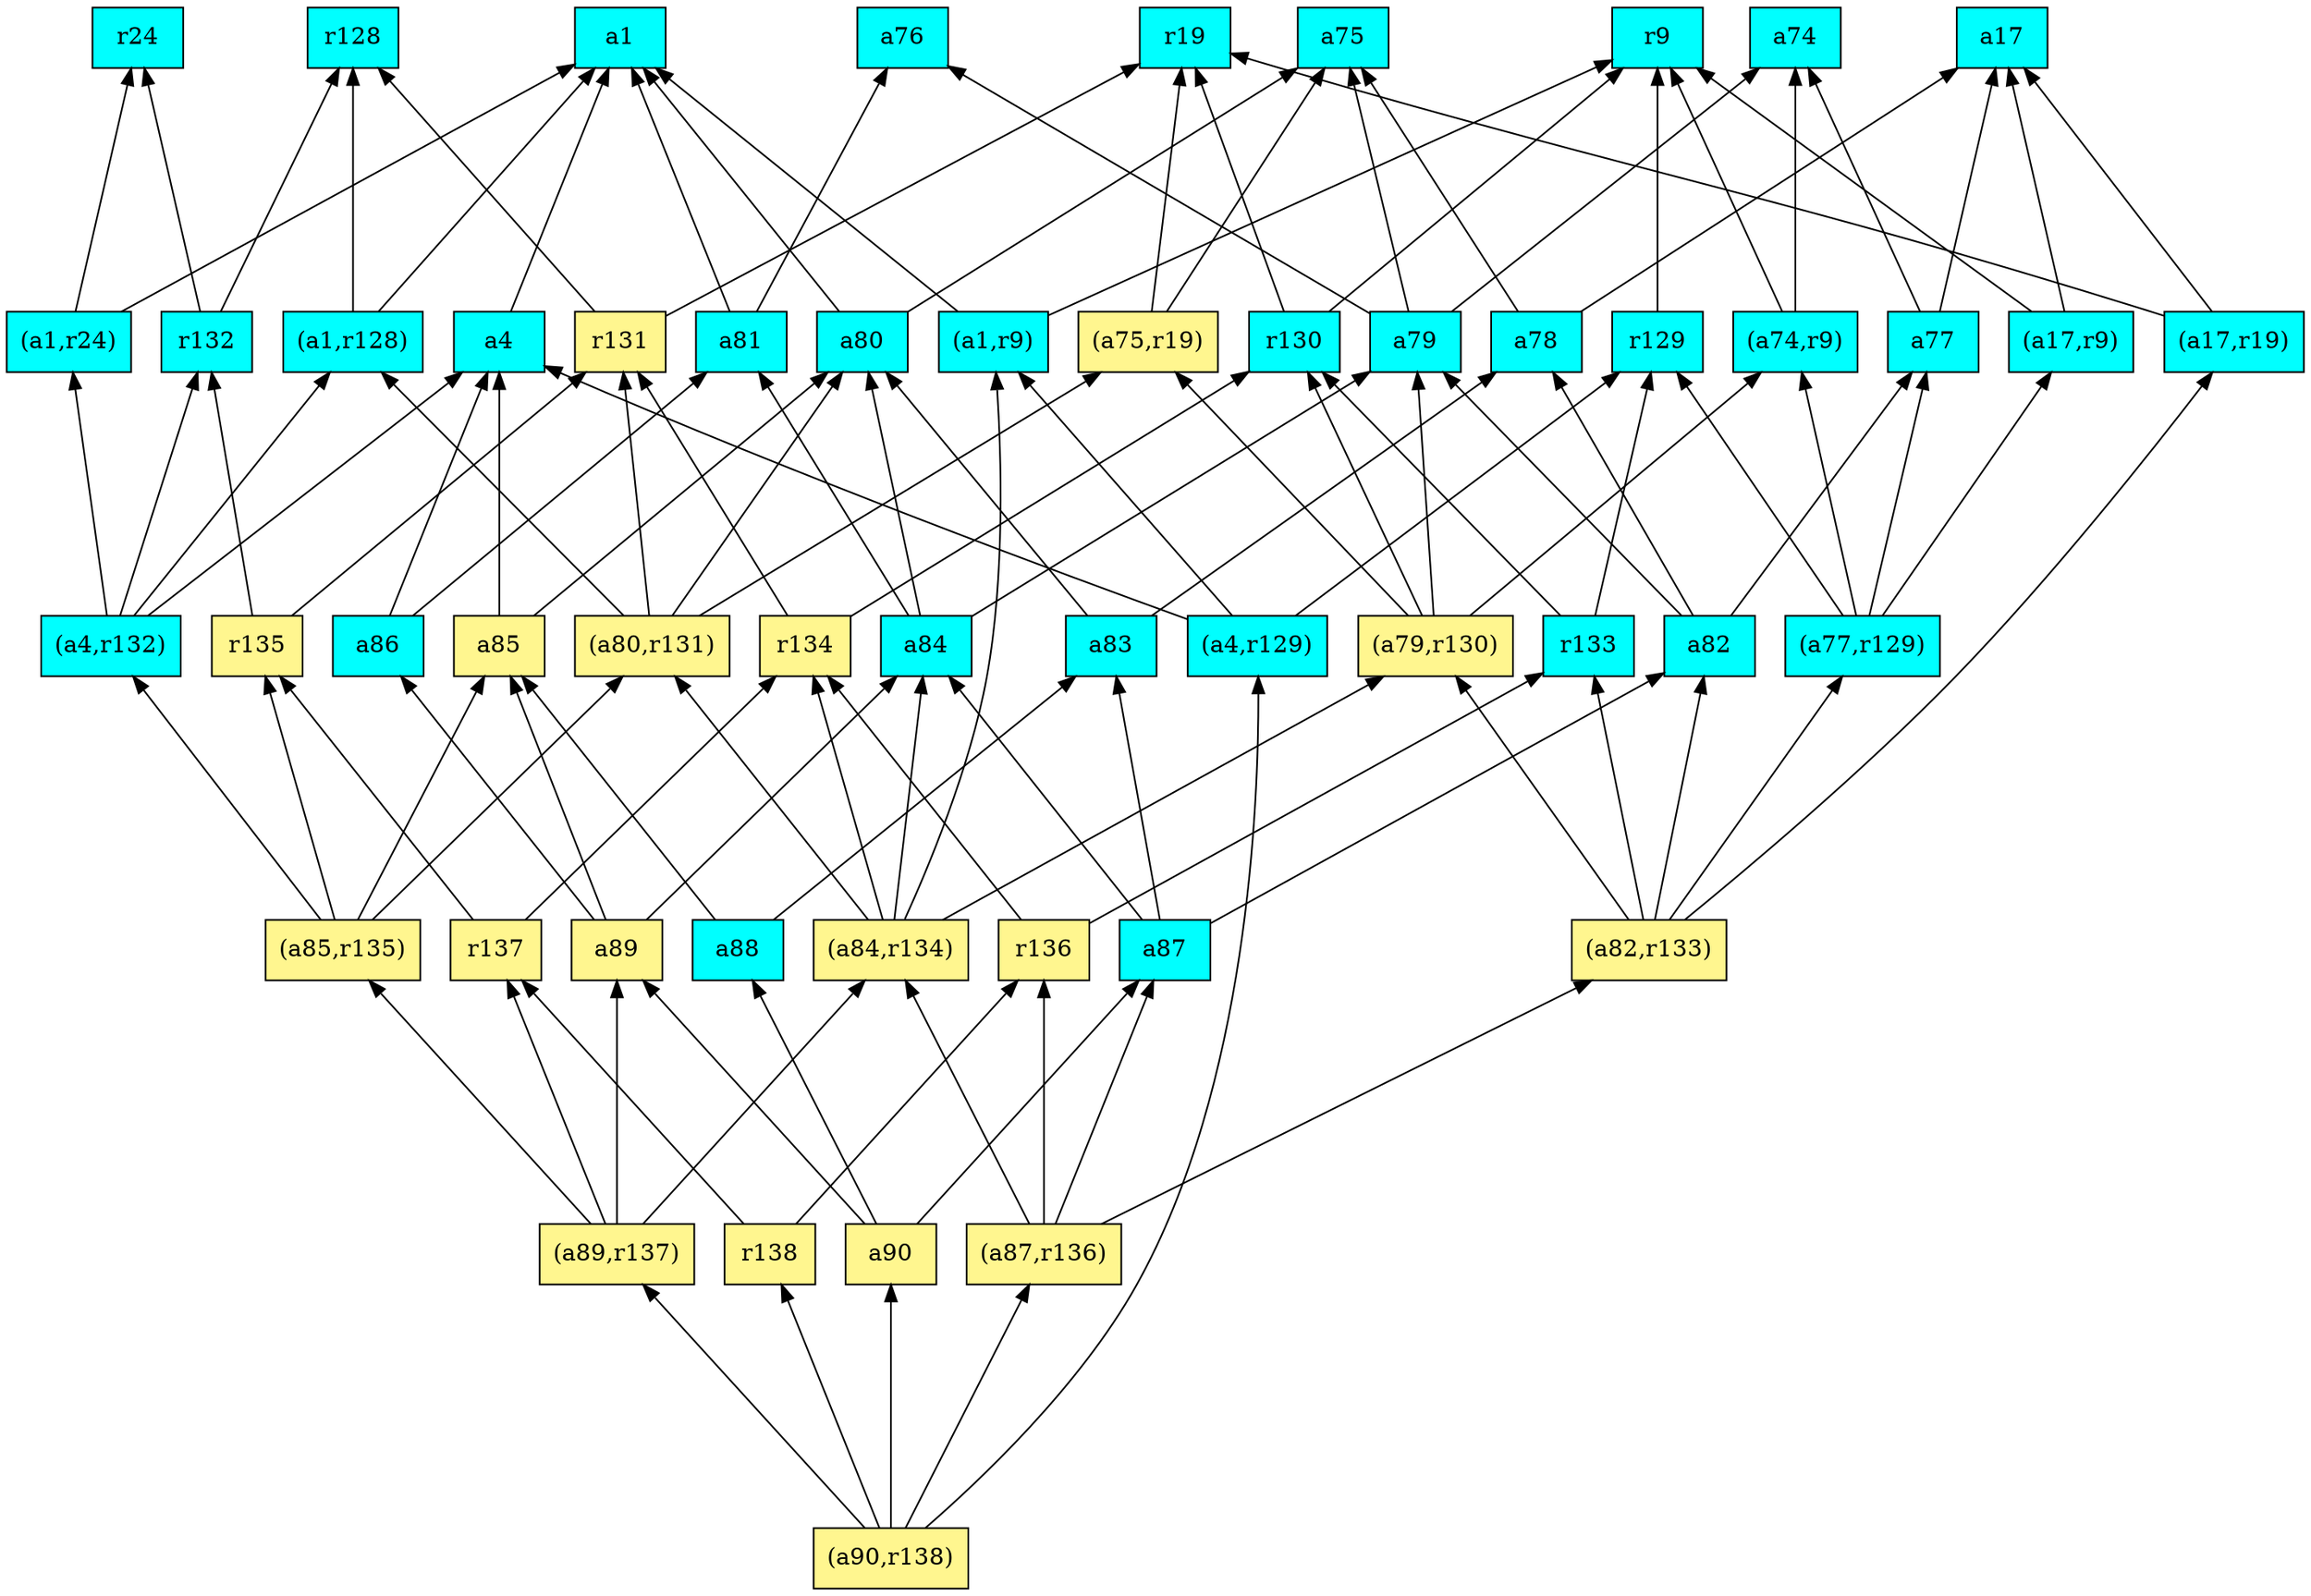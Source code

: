 digraph G {
rankdir=BT;ranksep="2.0";
"r131" [shape=record,fillcolor=khaki1,style=filled,label="{r131}"];
"(a1,r9)" [shape=record,fillcolor=cyan,style=filled,label="{(a1,r9)}"];
"a74" [shape=record,fillcolor=cyan,style=filled,label="{a74}"];
"r138" [shape=record,fillcolor=khaki1,style=filled,label="{r138}"];
"(a17,r19)" [shape=record,fillcolor=cyan,style=filled,label="{(a17,r19)}"];
"a79" [shape=record,fillcolor=cyan,style=filled,label="{a79}"];
"r132" [shape=record,fillcolor=cyan,style=filled,label="{r132}"];
"(a74,r9)" [shape=record,fillcolor=cyan,style=filled,label="{(a74,r9)}"];
"(a1,r128)" [shape=record,fillcolor=cyan,style=filled,label="{(a1,r128)}"];
"(a82,r133)" [shape=record,fillcolor=khaki1,style=filled,label="{(a82,r133)}"];
"a87" [shape=record,fillcolor=cyan,style=filled,label="{a87}"];
"a86" [shape=record,fillcolor=cyan,style=filled,label="{a86}"];
"a77" [shape=record,fillcolor=cyan,style=filled,label="{a77}"];
"(a84,r134)" [shape=record,fillcolor=khaki1,style=filled,label="{(a84,r134)}"];
"r9" [shape=record,fillcolor=cyan,style=filled,label="{r9}"];
"(a79,r130)" [shape=record,fillcolor=khaki1,style=filled,label="{(a79,r130)}"];
"(a90,r138)" [shape=record,fillcolor=khaki1,style=filled,label="{(a90,r138)}"];
"a84" [shape=record,fillcolor=cyan,style=filled,label="{a84}"];
"r136" [shape=record,fillcolor=khaki1,style=filled,label="{r136}"];
"a82" [shape=record,fillcolor=cyan,style=filled,label="{a82}"];
"a4" [shape=record,fillcolor=cyan,style=filled,label="{a4}"];
"r24" [shape=record,fillcolor=cyan,style=filled,label="{r24}"];
"a88" [shape=record,fillcolor=cyan,style=filled,label="{a88}"];
"r134" [shape=record,fillcolor=khaki1,style=filled,label="{r134}"];
"(a80,r131)" [shape=record,fillcolor=khaki1,style=filled,label="{(a80,r131)}"];
"(a75,r19)" [shape=record,fillcolor=khaki1,style=filled,label="{(a75,r19)}"];
"a81" [shape=record,fillcolor=cyan,style=filled,label="{a81}"];
"a89" [shape=record,fillcolor=khaki1,style=filled,label="{a89}"];
"r130" [shape=record,fillcolor=cyan,style=filled,label="{r130}"];
"r129" [shape=record,fillcolor=cyan,style=filled,label="{r129}"];
"a75" [shape=record,fillcolor=cyan,style=filled,label="{a75}"];
"r135" [shape=record,fillcolor=khaki1,style=filled,label="{r135}"];
"a17" [shape=record,fillcolor=cyan,style=filled,label="{a17}"];
"r128" [shape=record,fillcolor=cyan,style=filled,label="{r128}"];
"a83" [shape=record,fillcolor=cyan,style=filled,label="{a83}"];
"a85" [shape=record,fillcolor=khaki1,style=filled,label="{a85}"];
"a80" [shape=record,fillcolor=cyan,style=filled,label="{a80}"];
"(a89,r137)" [shape=record,fillcolor=khaki1,style=filled,label="{(a89,r137)}"];
"a1" [shape=record,fillcolor=cyan,style=filled,label="{a1}"];
"(a4,r132)" [shape=record,fillcolor=cyan,style=filled,label="{(a4,r132)}"];
"(a1,r24)" [shape=record,fillcolor=cyan,style=filled,label="{(a1,r24)}"];
"(a85,r135)" [shape=record,fillcolor=khaki1,style=filled,label="{(a85,r135)}"];
"(a17,r9)" [shape=record,fillcolor=cyan,style=filled,label="{(a17,r9)}"];
"a78" [shape=record,fillcolor=cyan,style=filled,label="{a78}"];
"r137" [shape=record,fillcolor=khaki1,style=filled,label="{r137}"];
"a90" [shape=record,fillcolor=khaki1,style=filled,label="{a90}"];
"r19" [shape=record,fillcolor=cyan,style=filled,label="{r19}"];
"(a87,r136)" [shape=record,fillcolor=khaki1,style=filled,label="{(a87,r136)}"];
"(a4,r129)" [shape=record,fillcolor=cyan,style=filled,label="{(a4,r129)}"];
"a76" [shape=record,fillcolor=cyan,style=filled,label="{a76}"];
"r133" [shape=record,fillcolor=cyan,style=filled,label="{r133}"];
"(a77,r129)" [shape=record,fillcolor=cyan,style=filled,label="{(a77,r129)}"];
"r131" -> "r128"
"r131" -> "r19"
"(a1,r9)" -> "r9"
"(a1,r9)" -> "a1"
"r138" -> "r136"
"r138" -> "r137"
"(a17,r19)" -> "r19"
"(a17,r19)" -> "a17"
"a79" -> "a75"
"a79" -> "a74"
"a79" -> "a76"
"r132" -> "r128"
"r132" -> "r24"
"(a74,r9)" -> "r9"
"(a74,r9)" -> "a74"
"(a1,r128)" -> "r128"
"(a1,r128)" -> "a1"
"(a82,r133)" -> "a82"
"(a82,r133)" -> "(a17,r19)"
"(a82,r133)" -> "r133"
"(a82,r133)" -> "(a79,r130)"
"(a82,r133)" -> "(a77,r129)"
"a87" -> "a82"
"a87" -> "a83"
"a87" -> "a84"
"a86" -> "a4"
"a86" -> "a81"
"a77" -> "a74"
"a77" -> "a17"
"(a84,r134)" -> "(a1,r9)"
"(a84,r134)" -> "r134"
"(a84,r134)" -> "(a80,r131)"
"(a84,r134)" -> "a84"
"(a84,r134)" -> "(a79,r130)"
"(a79,r130)" -> "a79"
"(a79,r130)" -> "(a75,r19)"
"(a79,r130)" -> "r130"
"(a79,r130)" -> "(a74,r9)"
"(a90,r138)" -> "r138"
"(a90,r138)" -> "(a89,r137)"
"(a90,r138)" -> "a90"
"(a90,r138)" -> "(a87,r136)"
"(a90,r138)" -> "(a4,r129)"
"a84" -> "a79"
"a84" -> "a80"
"a84" -> "a81"
"r136" -> "r134"
"r136" -> "r133"
"a82" -> "a78"
"a82" -> "a79"
"a82" -> "a77"
"a4" -> "a1"
"a88" -> "a83"
"a88" -> "a85"
"r134" -> "r130"
"r134" -> "r131"
"(a80,r131)" -> "r131"
"(a80,r131)" -> "(a75,r19)"
"(a80,r131)" -> "(a1,r128)"
"(a80,r131)" -> "a80"
"(a75,r19)" -> "a75"
"(a75,r19)" -> "r19"
"a81" -> "a1"
"a81" -> "a76"
"a89" -> "a86"
"a89" -> "a85"
"a89" -> "a84"
"r130" -> "r9"
"r130" -> "r19"
"r129" -> "r9"
"r135" -> "r131"
"r135" -> "r132"
"a83" -> "a78"
"a83" -> "a80"
"a85" -> "a80"
"a85" -> "a4"
"a80" -> "a75"
"a80" -> "a1"
"(a89,r137)" -> "(a85,r135)"
"(a89,r137)" -> "r137"
"(a89,r137)" -> "(a84,r134)"
"(a89,r137)" -> "a89"
"(a4,r132)" -> "a4"
"(a4,r132)" -> "(a1,r24)"
"(a4,r132)" -> "r132"
"(a4,r132)" -> "(a1,r128)"
"(a1,r24)" -> "a1"
"(a1,r24)" -> "r24"
"(a85,r135)" -> "(a4,r132)"
"(a85,r135)" -> "r135"
"(a85,r135)" -> "a85"
"(a85,r135)" -> "(a80,r131)"
"(a17,r9)" -> "r9"
"(a17,r9)" -> "a17"
"a78" -> "a75"
"a78" -> "a17"
"r137" -> "r135"
"r137" -> "r134"
"a90" -> "a87"
"a90" -> "a88"
"a90" -> "a89"
"(a87,r136)" -> "r136"
"(a87,r136)" -> "(a82,r133)"
"(a87,r136)" -> "a87"
"(a87,r136)" -> "(a84,r134)"
"(a4,r129)" -> "(a1,r9)"
"(a4,r129)" -> "r129"
"(a4,r129)" -> "a4"
"r133" -> "r130"
"r133" -> "r129"
"(a77,r129)" -> "r129"
"(a77,r129)" -> "a77"
"(a77,r129)" -> "(a74,r9)"
"(a77,r129)" -> "(a17,r9)"
}